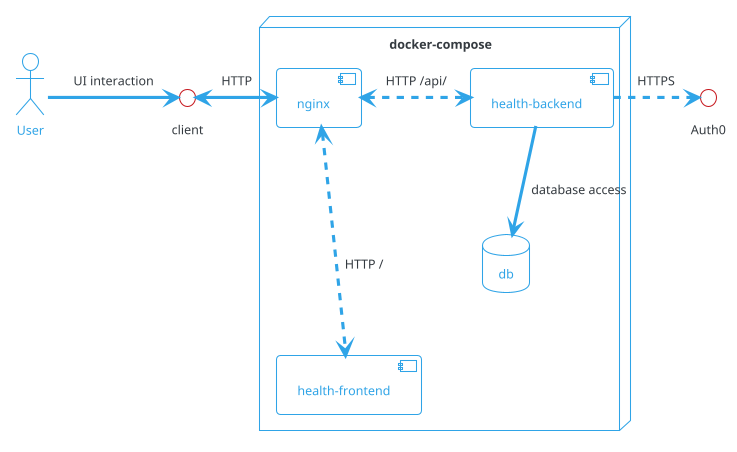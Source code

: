 @startuml 

!theme cerulean-outline
top to bottom direction

actor User
() client

node "docker-compose" {
  component [health-frontend] as F 
  component [health-backend] as B
  database db as D
  component nginx as S
}
() Auth0 as A


User -> client : UI interaction
client <-> S : HTTP
S <...> F : "HTTP /"
S <.> B : "HTTP /api/"

B .> A : "HTTPS"
B -d-> D : database access



@enduml